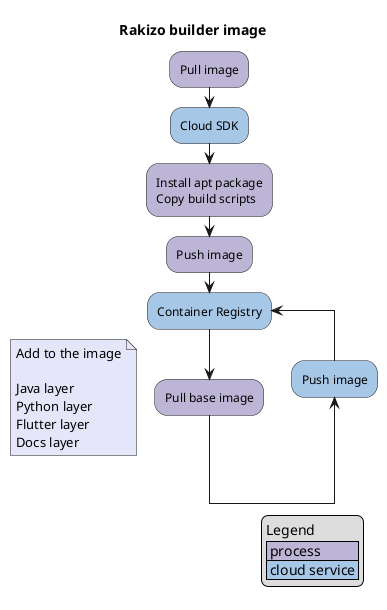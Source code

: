 @startuml
title Rakizo builder image

skinparam activity {
  BackgroundColor #A7C7E7
}

#BDB5D5:Pull image;
:Cloud SDK;
#BDB5D5:Install apt package\nCopy build scripts;
#BDB5D5:Push image;
repeat:Container Registry;
#BDB5D5:Pull base image;
floating note #E6E6FA:Add to the image\n\nJava layer\nPython layer\nFlutter layer\nDocs layer
backward:Push image;
legend right
    Legend
    |<#BDB5D5> process |
    |<#A7C7E7> cloud service |
endlegend
@enduml